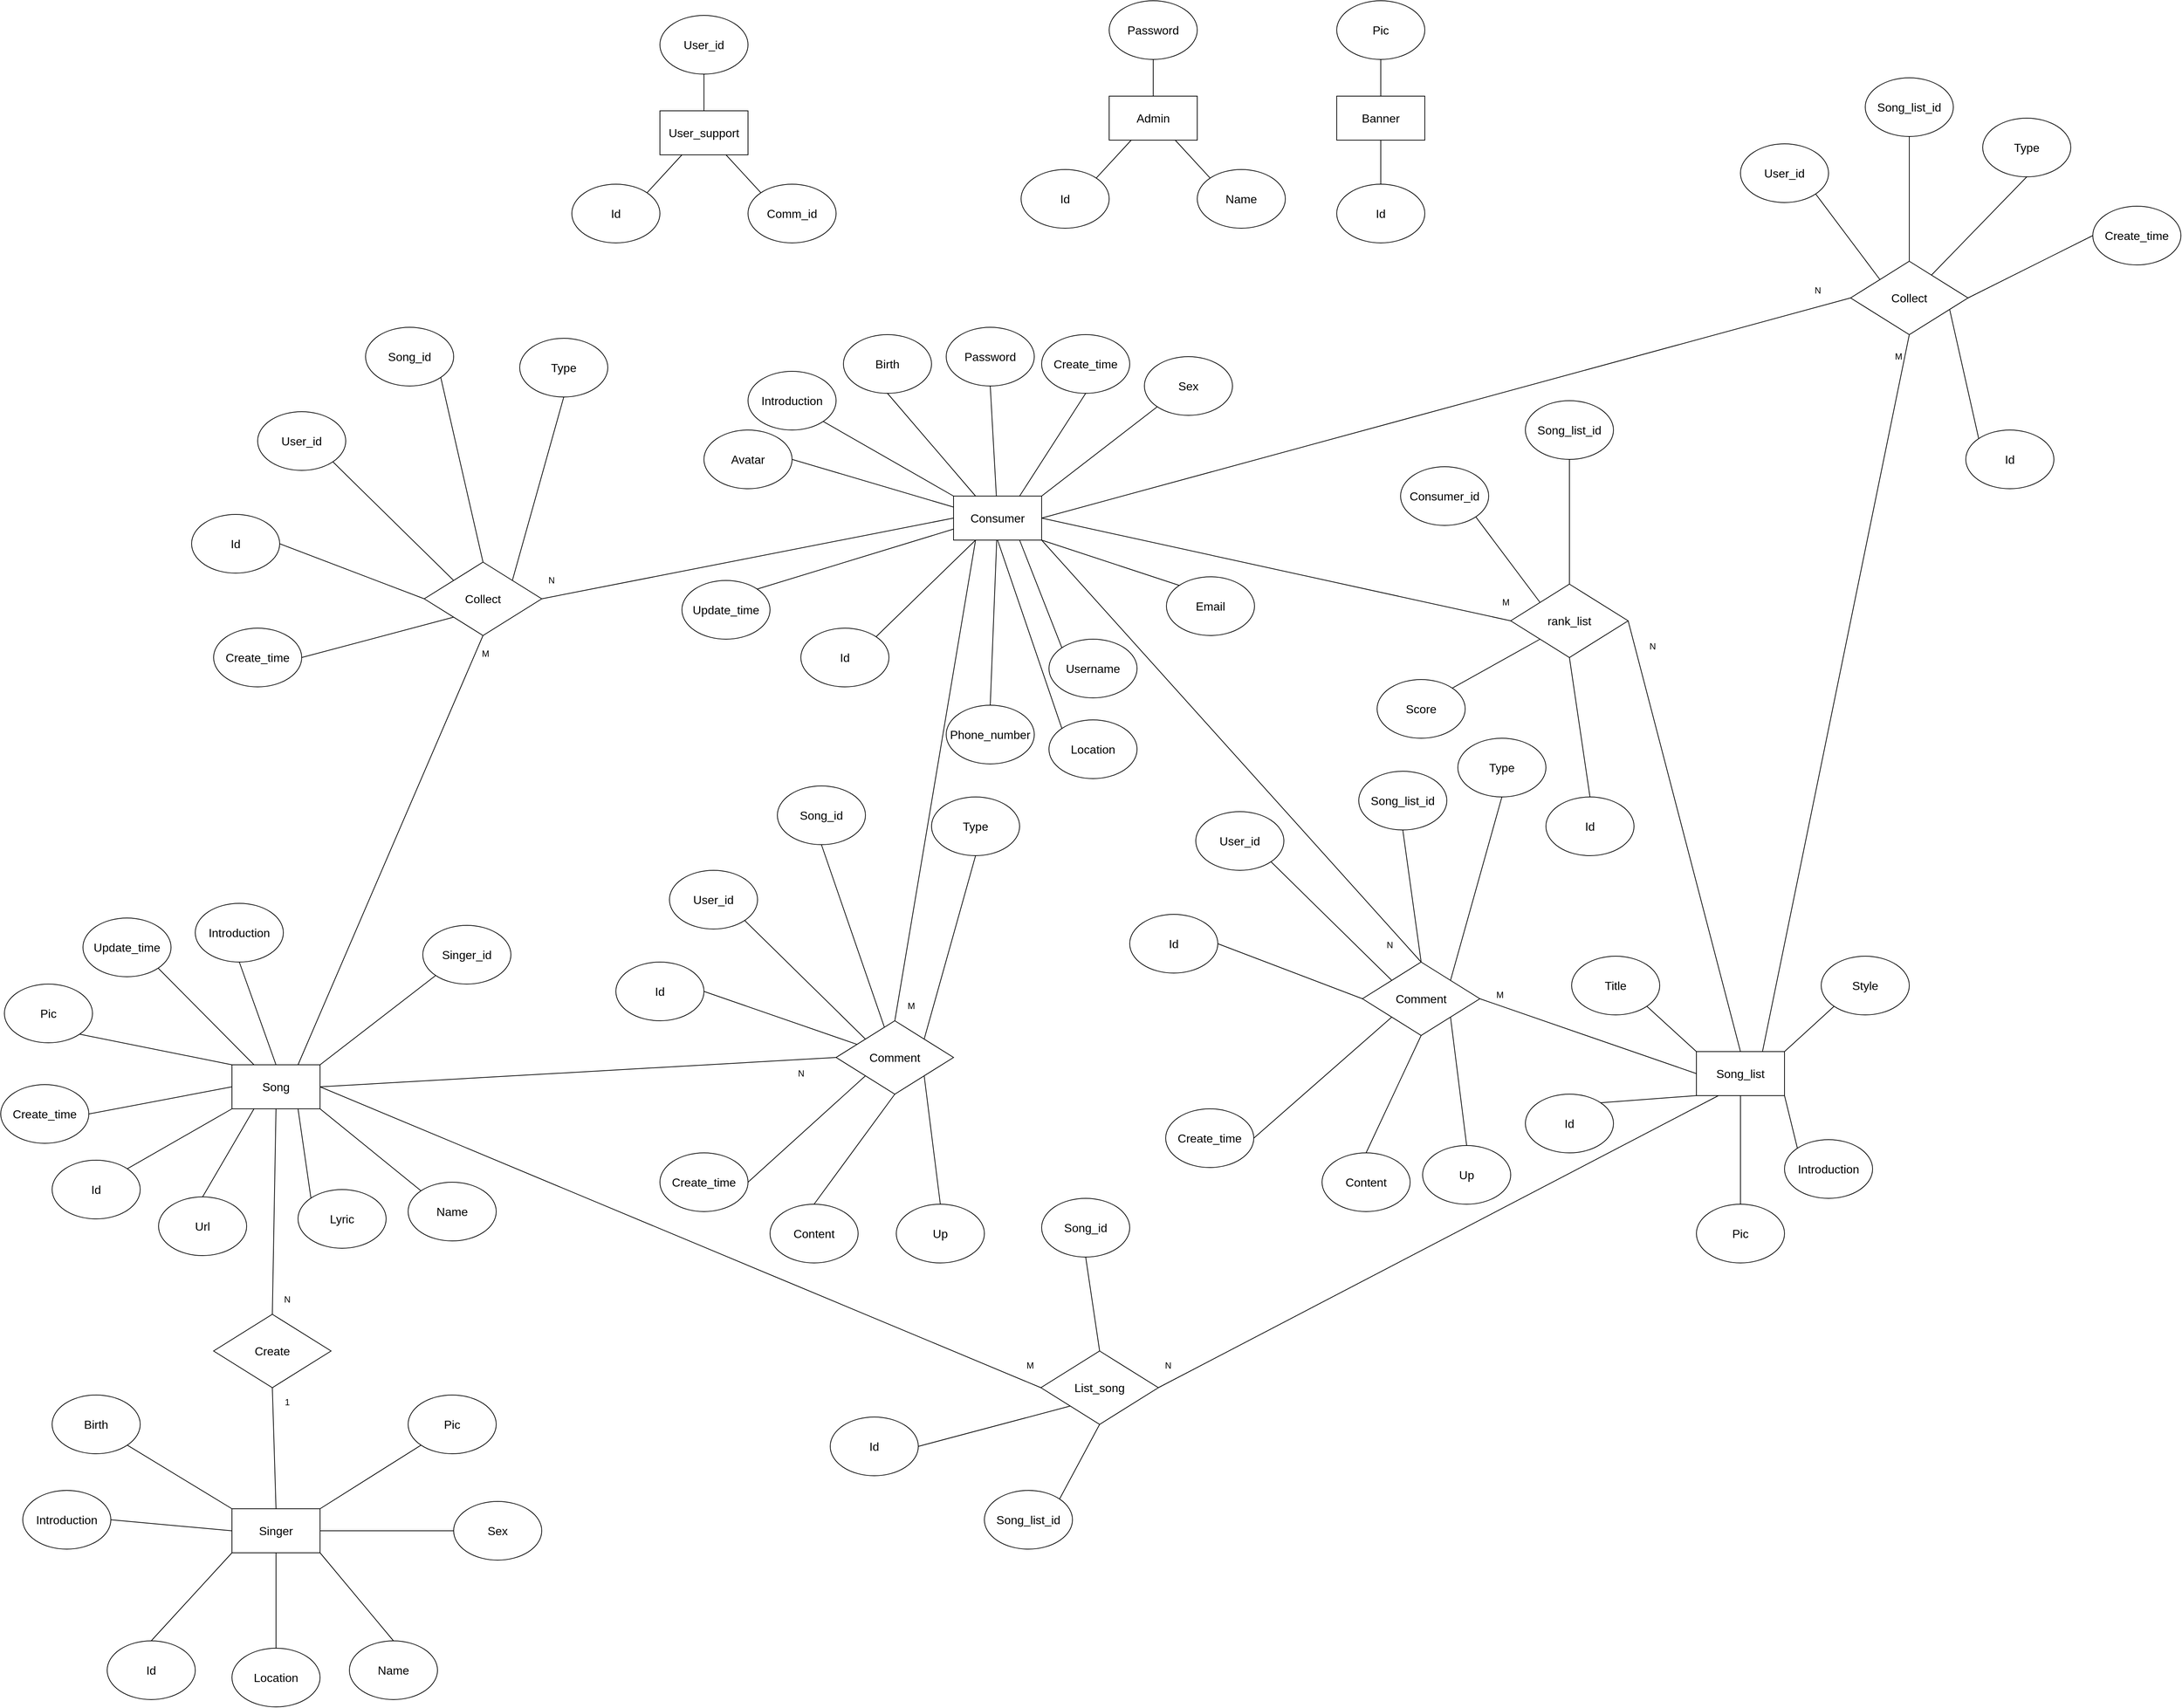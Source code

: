 <mxfile version="20.3.3" type="device"><diagram id="drDEslnpoQUIl-QK1Izc" name="第 1 页"><mxGraphModel dx="5207" dy="1985" grid="1" gridSize="10" guides="1" tooltips="1" connect="1" arrows="1" fold="1" page="1" pageScale="1" pageWidth="1654" pageHeight="2336" math="0" shadow="0"><root><mxCell id="0"/><mxCell id="1" parent="0"/><mxCell id="ctAhxFMVK5xCa03oS9Rk-1" value="Admin" style="rounded=0;whiteSpace=wrap;html=1;fontSize=16;" parent="1" vertex="1"><mxGeometry x="130" y="130" width="120" height="60" as="geometry"/></mxCell><mxCell id="ctAhxFMVK5xCa03oS9Rk-6" style="rounded=0;orthogonalLoop=1;jettySize=auto;html=1;exitX=1;exitY=0;exitDx=0;exitDy=0;entryX=0.25;entryY=1;entryDx=0;entryDy=0;fontSize=16;endArrow=none;endFill=0;" parent="1" source="ctAhxFMVK5xCa03oS9Rk-2" target="ctAhxFMVK5xCa03oS9Rk-1" edge="1"><mxGeometry relative="1" as="geometry"/></mxCell><mxCell id="ctAhxFMVK5xCa03oS9Rk-2" value="Id" style="ellipse;whiteSpace=wrap;html=1;fontSize=16;" parent="1" vertex="1"><mxGeometry x="10" y="230" width="120" height="80" as="geometry"/></mxCell><mxCell id="ctAhxFMVK5xCa03oS9Rk-7" style="rounded=0;orthogonalLoop=1;jettySize=auto;html=1;exitX=0;exitY=0;exitDx=0;exitDy=0;entryX=0.75;entryY=1;entryDx=0;entryDy=0;fontSize=16;endArrow=none;endFill=0;" parent="1" source="ctAhxFMVK5xCa03oS9Rk-3" target="ctAhxFMVK5xCa03oS9Rk-1" edge="1"><mxGeometry relative="1" as="geometry"/></mxCell><mxCell id="ctAhxFMVK5xCa03oS9Rk-3" value="Name" style="ellipse;whiteSpace=wrap;html=1;fontSize=16;" parent="1" vertex="1"><mxGeometry x="250" y="230" width="120" height="80" as="geometry"/></mxCell><mxCell id="ctAhxFMVK5xCa03oS9Rk-5" style="rounded=0;orthogonalLoop=1;jettySize=auto;html=1;exitX=0.5;exitY=1;exitDx=0;exitDy=0;fontSize=16;endArrow=none;endFill=0;" parent="1" source="ctAhxFMVK5xCa03oS9Rk-4" target="ctAhxFMVK5xCa03oS9Rk-1" edge="1"><mxGeometry relative="1" as="geometry"/></mxCell><mxCell id="ctAhxFMVK5xCa03oS9Rk-4" value="Password" style="ellipse;whiteSpace=wrap;html=1;fontSize=16;" parent="1" vertex="1"><mxGeometry x="130" width="120" height="80" as="geometry"/></mxCell><mxCell id="ctAhxFMVK5xCa03oS9Rk-8" value="Banner" style="rounded=0;whiteSpace=wrap;html=1;fontSize=16;" parent="1" vertex="1"><mxGeometry x="440" y="130" width="120" height="60" as="geometry"/></mxCell><mxCell id="ctAhxFMVK5xCa03oS9Rk-15" style="edgeStyle=none;shape=connector;rounded=0;orthogonalLoop=1;jettySize=auto;html=1;exitX=0.5;exitY=0;exitDx=0;exitDy=0;entryX=0.5;entryY=1;entryDx=0;entryDy=0;labelBackgroundColor=default;strokeColor=default;fontFamily=Helvetica;fontSize=16;fontColor=default;endArrow=none;endFill=0;" parent="1" source="ctAhxFMVK5xCa03oS9Rk-10" target="ctAhxFMVK5xCa03oS9Rk-8" edge="1"><mxGeometry relative="1" as="geometry"/></mxCell><mxCell id="ctAhxFMVK5xCa03oS9Rk-10" value="Id" style="ellipse;whiteSpace=wrap;html=1;fontSize=16;" parent="1" vertex="1"><mxGeometry x="440" y="250" width="120" height="80" as="geometry"/></mxCell><mxCell id="ctAhxFMVK5xCa03oS9Rk-13" style="rounded=0;orthogonalLoop=1;jettySize=auto;html=1;exitX=0.5;exitY=1;exitDx=0;exitDy=0;fontSize=16;endArrow=none;endFill=0;" parent="1" source="ctAhxFMVK5xCa03oS9Rk-14" target="ctAhxFMVK5xCa03oS9Rk-8" edge="1"><mxGeometry relative="1" as="geometry"/></mxCell><mxCell id="ctAhxFMVK5xCa03oS9Rk-14" value="Pic" style="ellipse;whiteSpace=wrap;html=1;fontSize=16;" parent="1" vertex="1"><mxGeometry x="440" width="120" height="80" as="geometry"/></mxCell><mxCell id="ctAhxFMVK5xCa03oS9Rk-198" style="edgeStyle=none;shape=connector;rounded=0;orthogonalLoop=1;jettySize=auto;html=1;exitX=0;exitY=0.5;exitDx=0;exitDy=0;entryX=1;entryY=0.5;entryDx=0;entryDy=0;labelBackgroundColor=default;strokeColor=default;fontFamily=Helvetica;fontSize=16;fontColor=default;endArrow=none;endFill=0;" parent="1" source="ctAhxFMVK5xCa03oS9Rk-17" target="ctAhxFMVK5xCa03oS9Rk-189" edge="1"><mxGeometry relative="1" as="geometry"/></mxCell><mxCell id="ctAhxFMVK5xCa03oS9Rk-219" style="edgeStyle=none;shape=connector;rounded=0;orthogonalLoop=1;jettySize=auto;html=1;exitX=1;exitY=0.5;exitDx=0;exitDy=0;entryX=0;entryY=0.5;entryDx=0;entryDy=0;labelBackgroundColor=default;strokeColor=default;fontFamily=Helvetica;fontSize=16;fontColor=default;endArrow=none;endFill=0;" parent="1" source="ctAhxFMVK5xCa03oS9Rk-17" target="ctAhxFMVK5xCa03oS9Rk-203" edge="1"><mxGeometry relative="1" as="geometry"/></mxCell><mxCell id="ctAhxFMVK5xCa03oS9Rk-255" style="edgeStyle=none;shape=connector;rounded=0;orthogonalLoop=1;jettySize=auto;html=1;exitX=1;exitY=1;exitDx=0;exitDy=0;entryX=0.5;entryY=0;entryDx=0;entryDy=0;labelBackgroundColor=default;strokeColor=default;fontFamily=Helvetica;fontSize=16;fontColor=default;endArrow=none;endFill=0;" parent="1" source="ctAhxFMVK5xCa03oS9Rk-17" target="ctAhxFMVK5xCa03oS9Rk-240" edge="1"><mxGeometry relative="1" as="geometry"/></mxCell><mxCell id="ctAhxFMVK5xCa03oS9Rk-291" style="edgeStyle=none;shape=connector;rounded=0;orthogonalLoop=1;jettySize=auto;html=1;exitX=1;exitY=0.5;exitDx=0;exitDy=0;entryX=0;entryY=0.5;entryDx=0;entryDy=0;labelBackgroundColor=default;strokeColor=default;fontFamily=Helvetica;fontSize=16;fontColor=default;endArrow=none;endFill=0;" parent="1" source="ctAhxFMVK5xCa03oS9Rk-17" target="ctAhxFMVK5xCa03oS9Rk-279" edge="1"><mxGeometry relative="1" as="geometry"/></mxCell><mxCell id="ctAhxFMVK5xCa03oS9Rk-17" value="Consumer" style="rounded=0;whiteSpace=wrap;html=1;fontSize=16;" parent="1" vertex="1"><mxGeometry x="-82" y="675" width="120" height="60" as="geometry"/></mxCell><mxCell id="ctAhxFMVK5xCa03oS9Rk-18" style="rounded=0;orthogonalLoop=1;jettySize=auto;html=1;exitX=1;exitY=0;exitDx=0;exitDy=0;entryX=0.25;entryY=1;entryDx=0;entryDy=0;fontSize=16;endArrow=none;endFill=0;" parent="1" source="ctAhxFMVK5xCa03oS9Rk-19" target="ctAhxFMVK5xCa03oS9Rk-17" edge="1"><mxGeometry relative="1" as="geometry"/></mxCell><mxCell id="ctAhxFMVK5xCa03oS9Rk-19" value="Id" style="ellipse;whiteSpace=wrap;html=1;fontSize=16;" parent="1" vertex="1"><mxGeometry x="-290" y="855" width="120" height="80" as="geometry"/></mxCell><mxCell id="ctAhxFMVK5xCa03oS9Rk-20" style="rounded=0;orthogonalLoop=1;jettySize=auto;html=1;exitX=0;exitY=0;exitDx=0;exitDy=0;entryX=0.75;entryY=1;entryDx=0;entryDy=0;fontSize=16;endArrow=none;endFill=0;" parent="1" source="ctAhxFMVK5xCa03oS9Rk-21" target="ctAhxFMVK5xCa03oS9Rk-17" edge="1"><mxGeometry relative="1" as="geometry"/></mxCell><mxCell id="ctAhxFMVK5xCa03oS9Rk-21" value="Username" style="ellipse;whiteSpace=wrap;html=1;fontSize=16;" parent="1" vertex="1"><mxGeometry x="48" y="870" width="120" height="80" as="geometry"/></mxCell><mxCell id="ctAhxFMVK5xCa03oS9Rk-22" style="rounded=0;orthogonalLoop=1;jettySize=auto;html=1;exitX=0.5;exitY=1;exitDx=0;exitDy=0;fontSize=16;endArrow=none;endFill=0;" parent="1" source="ctAhxFMVK5xCa03oS9Rk-23" target="ctAhxFMVK5xCa03oS9Rk-17" edge="1"><mxGeometry relative="1" as="geometry"/></mxCell><mxCell id="ctAhxFMVK5xCa03oS9Rk-23" value="Password" style="ellipse;whiteSpace=wrap;html=1;fontSize=16;" parent="1" vertex="1"><mxGeometry x="-92" y="445" width="120" height="80" as="geometry"/></mxCell><mxCell id="ctAhxFMVK5xCa03oS9Rk-41" style="edgeStyle=none;shape=connector;rounded=0;orthogonalLoop=1;jettySize=auto;html=1;exitX=0;exitY=1;exitDx=0;exitDy=0;entryX=1;entryY=0;entryDx=0;entryDy=0;labelBackgroundColor=default;strokeColor=default;fontFamily=Helvetica;fontSize=16;fontColor=default;endArrow=none;endFill=0;" parent="1" source="ctAhxFMVK5xCa03oS9Rk-24" target="ctAhxFMVK5xCa03oS9Rk-17" edge="1"><mxGeometry relative="1" as="geometry"/></mxCell><mxCell id="ctAhxFMVK5xCa03oS9Rk-24" value="Sex" style="ellipse;whiteSpace=wrap;html=1;fontSize=16;" parent="1" vertex="1"><mxGeometry x="178" y="485" width="120" height="80" as="geometry"/></mxCell><mxCell id="ctAhxFMVK5xCa03oS9Rk-36" style="edgeStyle=none;shape=connector;rounded=0;orthogonalLoop=1;jettySize=auto;html=1;exitX=0;exitY=0;exitDx=0;exitDy=0;entryX=1;entryY=1;entryDx=0;entryDy=0;labelBackgroundColor=default;strokeColor=default;fontFamily=Helvetica;fontSize=16;fontColor=default;endArrow=none;endFill=0;" parent="1" source="ctAhxFMVK5xCa03oS9Rk-25" target="ctAhxFMVK5xCa03oS9Rk-17" edge="1"><mxGeometry relative="1" as="geometry"/></mxCell><mxCell id="ctAhxFMVK5xCa03oS9Rk-25" value="Email" style="ellipse;whiteSpace=wrap;html=1;fontSize=16;" parent="1" vertex="1"><mxGeometry x="208" y="785" width="120" height="80" as="geometry"/></mxCell><mxCell id="ctAhxFMVK5xCa03oS9Rk-39" style="edgeStyle=none;shape=connector;rounded=0;orthogonalLoop=1;jettySize=auto;html=1;exitX=0.5;exitY=1;exitDx=0;exitDy=0;entryX=0.25;entryY=0;entryDx=0;entryDy=0;labelBackgroundColor=default;strokeColor=default;fontFamily=Helvetica;fontSize=16;fontColor=default;endArrow=none;endFill=0;" parent="1" source="ctAhxFMVK5xCa03oS9Rk-26" target="ctAhxFMVK5xCa03oS9Rk-17" edge="1"><mxGeometry relative="1" as="geometry"/></mxCell><mxCell id="ctAhxFMVK5xCa03oS9Rk-26" value="Birth" style="ellipse;whiteSpace=wrap;html=1;fontSize=16;" parent="1" vertex="1"><mxGeometry x="-232" y="455" width="120" height="80" as="geometry"/></mxCell><mxCell id="ctAhxFMVK5xCa03oS9Rk-35" style="edgeStyle=none;shape=connector;rounded=0;orthogonalLoop=1;jettySize=auto;html=1;exitX=0.5;exitY=0;exitDx=0;exitDy=0;labelBackgroundColor=default;strokeColor=default;fontFamily=Helvetica;fontSize=16;fontColor=default;endArrow=none;endFill=0;" parent="1" source="ctAhxFMVK5xCa03oS9Rk-27" target="ctAhxFMVK5xCa03oS9Rk-17" edge="1"><mxGeometry relative="1" as="geometry"/></mxCell><mxCell id="ctAhxFMVK5xCa03oS9Rk-27" value="Phone_number" style="ellipse;whiteSpace=wrap;html=1;fontSize=16;" parent="1" vertex="1"><mxGeometry x="-92" y="960" width="120" height="80" as="geometry"/></mxCell><mxCell id="ctAhxFMVK5xCa03oS9Rk-37" style="edgeStyle=none;shape=connector;rounded=0;orthogonalLoop=1;jettySize=auto;html=1;exitX=1;exitY=0.5;exitDx=0;exitDy=0;entryX=0;entryY=0.25;entryDx=0;entryDy=0;labelBackgroundColor=default;strokeColor=default;fontFamily=Helvetica;fontSize=16;fontColor=default;endArrow=none;endFill=0;" parent="1" source="ctAhxFMVK5xCa03oS9Rk-29" target="ctAhxFMVK5xCa03oS9Rk-17" edge="1"><mxGeometry relative="1" as="geometry"/></mxCell><mxCell id="ctAhxFMVK5xCa03oS9Rk-29" value="Avatar" style="ellipse;whiteSpace=wrap;html=1;fontSize=16;" parent="1" vertex="1"><mxGeometry x="-422" y="585" width="120" height="80" as="geometry"/></mxCell><mxCell id="ctAhxFMVK5xCa03oS9Rk-40" style="edgeStyle=none;shape=connector;rounded=0;orthogonalLoop=1;jettySize=auto;html=1;exitX=0.5;exitY=1;exitDx=0;exitDy=0;entryX=0.75;entryY=0;entryDx=0;entryDy=0;labelBackgroundColor=default;strokeColor=default;fontFamily=Helvetica;fontSize=16;fontColor=default;endArrow=none;endFill=0;" parent="1" source="ctAhxFMVK5xCa03oS9Rk-30" target="ctAhxFMVK5xCa03oS9Rk-17" edge="1"><mxGeometry relative="1" as="geometry"/></mxCell><mxCell id="ctAhxFMVK5xCa03oS9Rk-30" value="Create_time" style="ellipse;whiteSpace=wrap;html=1;fontSize=16;" parent="1" vertex="1"><mxGeometry x="38" y="455" width="120" height="80" as="geometry"/></mxCell><mxCell id="ctAhxFMVK5xCa03oS9Rk-42" style="edgeStyle=none;shape=connector;rounded=0;orthogonalLoop=1;jettySize=auto;html=1;exitX=1;exitY=0;exitDx=0;exitDy=0;entryX=0;entryY=0.75;entryDx=0;entryDy=0;labelBackgroundColor=default;strokeColor=default;fontFamily=Helvetica;fontSize=16;fontColor=default;endArrow=none;endFill=0;" parent="1" source="ctAhxFMVK5xCa03oS9Rk-31" target="ctAhxFMVK5xCa03oS9Rk-17" edge="1"><mxGeometry relative="1" as="geometry"/></mxCell><mxCell id="ctAhxFMVK5xCa03oS9Rk-31" value="Update_time" style="ellipse;whiteSpace=wrap;html=1;fontSize=16;" parent="1" vertex="1"><mxGeometry x="-452" y="790" width="120" height="80" as="geometry"/></mxCell><mxCell id="ctAhxFMVK5xCa03oS9Rk-44" style="edgeStyle=none;shape=connector;rounded=0;orthogonalLoop=1;jettySize=auto;html=1;exitX=0;exitY=0;exitDx=0;exitDy=0;entryX=0.5;entryY=1;entryDx=0;entryDy=0;labelBackgroundColor=default;strokeColor=default;fontFamily=Helvetica;fontSize=16;fontColor=default;endArrow=none;endFill=0;" parent="1" source="ctAhxFMVK5xCa03oS9Rk-32" target="ctAhxFMVK5xCa03oS9Rk-17" edge="1"><mxGeometry relative="1" as="geometry"/></mxCell><mxCell id="ctAhxFMVK5xCa03oS9Rk-32" value="Location" style="ellipse;whiteSpace=wrap;html=1;fontSize=16;" parent="1" vertex="1"><mxGeometry x="48" y="980" width="120" height="80" as="geometry"/></mxCell><mxCell id="ctAhxFMVK5xCa03oS9Rk-38" style="edgeStyle=none;shape=connector;rounded=0;orthogonalLoop=1;jettySize=auto;html=1;exitX=1;exitY=1;exitDx=0;exitDy=0;labelBackgroundColor=default;strokeColor=default;fontFamily=Helvetica;fontSize=16;fontColor=default;endArrow=none;endFill=0;" parent="1" source="ctAhxFMVK5xCa03oS9Rk-33" edge="1"><mxGeometry relative="1" as="geometry"><mxPoint x="-82" y="675" as="targetPoint"/></mxGeometry></mxCell><mxCell id="ctAhxFMVK5xCa03oS9Rk-33" value="Introduction" style="ellipse;whiteSpace=wrap;html=1;fontSize=16;" parent="1" vertex="1"><mxGeometry x="-362" y="505" width="120" height="80" as="geometry"/></mxCell><mxCell id="ctAhxFMVK5xCa03oS9Rk-53" value="Singer" style="rounded=0;whiteSpace=wrap;html=1;fontSize=16;" parent="1" vertex="1"><mxGeometry x="-1065" y="2055" width="120" height="60" as="geometry"/></mxCell><mxCell id="ctAhxFMVK5xCa03oS9Rk-78" style="edgeStyle=none;shape=connector;rounded=0;orthogonalLoop=1;jettySize=auto;html=1;exitX=0.5;exitY=0;exitDx=0;exitDy=0;entryX=0;entryY=1;entryDx=0;entryDy=0;labelBackgroundColor=default;strokeColor=default;fontFamily=Helvetica;fontSize=16;fontColor=default;endArrow=none;endFill=0;" parent="1" source="ctAhxFMVK5xCa03oS9Rk-55" target="ctAhxFMVK5xCa03oS9Rk-53" edge="1"><mxGeometry relative="1" as="geometry"/></mxCell><mxCell id="ctAhxFMVK5xCa03oS9Rk-55" value="Id" style="ellipse;whiteSpace=wrap;html=1;fontSize=16;" parent="1" vertex="1"><mxGeometry x="-1235" y="2235" width="120" height="80" as="geometry"/></mxCell><mxCell id="ctAhxFMVK5xCa03oS9Rk-80" style="edgeStyle=none;shape=connector;rounded=0;orthogonalLoop=1;jettySize=auto;html=1;exitX=0.5;exitY=0;exitDx=0;exitDy=0;entryX=1;entryY=1;entryDx=0;entryDy=0;labelBackgroundColor=default;strokeColor=default;fontFamily=Helvetica;fontSize=16;fontColor=default;endArrow=none;endFill=0;" parent="1" source="ctAhxFMVK5xCa03oS9Rk-57" target="ctAhxFMVK5xCa03oS9Rk-53" edge="1"><mxGeometry relative="1" as="geometry"/></mxCell><mxCell id="ctAhxFMVK5xCa03oS9Rk-57" value="Name" style="ellipse;whiteSpace=wrap;html=1;fontSize=16;" parent="1" vertex="1"><mxGeometry x="-905" y="2235" width="120" height="80" as="geometry"/></mxCell><mxCell id="ctAhxFMVK5xCa03oS9Rk-294" style="edgeStyle=none;shape=connector;rounded=0;orthogonalLoop=1;jettySize=auto;html=1;exitX=0;exitY=0.5;exitDx=0;exitDy=0;entryX=1;entryY=0.5;entryDx=0;entryDy=0;labelBackgroundColor=default;strokeColor=default;fontFamily=Helvetica;fontSize=16;fontColor=default;endArrow=none;endFill=0;" parent="1" source="ctAhxFMVK5xCa03oS9Rk-61" target="ctAhxFMVK5xCa03oS9Rk-53" edge="1"><mxGeometry relative="1" as="geometry"/></mxCell><mxCell id="ctAhxFMVK5xCa03oS9Rk-61" value="Sex" style="ellipse;whiteSpace=wrap;html=1;fontSize=16;" parent="1" vertex="1"><mxGeometry x="-763" y="2045" width="120" height="80" as="geometry"/></mxCell><mxCell id="ctAhxFMVK5xCa03oS9Rk-296" style="edgeStyle=none;shape=connector;rounded=0;orthogonalLoop=1;jettySize=auto;html=1;exitX=1;exitY=1;exitDx=0;exitDy=0;entryX=0;entryY=0;entryDx=0;entryDy=0;labelBackgroundColor=default;strokeColor=default;fontFamily=Helvetica;fontSize=16;fontColor=default;endArrow=none;endFill=0;" parent="1" source="ctAhxFMVK5xCa03oS9Rk-65" target="ctAhxFMVK5xCa03oS9Rk-53" edge="1"><mxGeometry relative="1" as="geometry"/></mxCell><mxCell id="ctAhxFMVK5xCa03oS9Rk-65" value="Birth" style="ellipse;whiteSpace=wrap;html=1;fontSize=16;" parent="1" vertex="1"><mxGeometry x="-1310" y="1900" width="120" height="80" as="geometry"/></mxCell><mxCell id="ctAhxFMVK5xCa03oS9Rk-297" style="edgeStyle=none;shape=connector;rounded=0;orthogonalLoop=1;jettySize=auto;html=1;exitX=0;exitY=1;exitDx=0;exitDy=0;entryX=1;entryY=0;entryDx=0;entryDy=0;labelBackgroundColor=default;strokeColor=default;fontFamily=Helvetica;fontSize=16;fontColor=default;endArrow=none;endFill=0;" parent="1" source="ctAhxFMVK5xCa03oS9Rk-69" target="ctAhxFMVK5xCa03oS9Rk-53" edge="1"><mxGeometry relative="1" as="geometry"/></mxCell><mxCell id="ctAhxFMVK5xCa03oS9Rk-69" value="Pic" style="ellipse;whiteSpace=wrap;html=1;fontSize=16;" parent="1" vertex="1"><mxGeometry x="-825" y="1900" width="120" height="80" as="geometry"/></mxCell><mxCell id="ctAhxFMVK5xCa03oS9Rk-79" style="edgeStyle=none;shape=connector;rounded=0;orthogonalLoop=1;jettySize=auto;html=1;exitX=0.5;exitY=0;exitDx=0;exitDy=0;entryX=0.5;entryY=1;entryDx=0;entryDy=0;labelBackgroundColor=default;strokeColor=default;fontFamily=Helvetica;fontSize=16;fontColor=default;endArrow=none;endFill=0;" parent="1" source="ctAhxFMVK5xCa03oS9Rk-75" target="ctAhxFMVK5xCa03oS9Rk-53" edge="1"><mxGeometry relative="1" as="geometry"/></mxCell><mxCell id="ctAhxFMVK5xCa03oS9Rk-75" value="Location" style="ellipse;whiteSpace=wrap;html=1;fontSize=16;" parent="1" vertex="1"><mxGeometry x="-1065" y="2245" width="120" height="80" as="geometry"/></mxCell><mxCell id="ctAhxFMVK5xCa03oS9Rk-295" style="edgeStyle=none;shape=connector;rounded=0;orthogonalLoop=1;jettySize=auto;html=1;exitX=1;exitY=0.5;exitDx=0;exitDy=0;entryX=0;entryY=0.5;entryDx=0;entryDy=0;labelBackgroundColor=default;strokeColor=default;fontFamily=Helvetica;fontSize=16;fontColor=default;endArrow=none;endFill=0;" parent="1" source="ctAhxFMVK5xCa03oS9Rk-77" target="ctAhxFMVK5xCa03oS9Rk-53" edge="1"><mxGeometry relative="1" as="geometry"/></mxCell><mxCell id="ctAhxFMVK5xCa03oS9Rk-77" value="Introduction" style="ellipse;whiteSpace=wrap;html=1;fontSize=16;" parent="1" vertex="1"><mxGeometry x="-1350" y="2030" width="120" height="80" as="geometry"/></mxCell><mxCell id="ctAhxFMVK5xCa03oS9Rk-238" style="edgeStyle=none;shape=connector;rounded=0;orthogonalLoop=1;jettySize=auto;html=1;exitX=1;exitY=0.5;exitDx=0;exitDy=0;entryX=0;entryY=0.5;entryDx=0;entryDy=0;labelBackgroundColor=default;strokeColor=default;fontFamily=Helvetica;fontSize=16;fontColor=default;endArrow=none;endFill=0;" parent="1" source="ctAhxFMVK5xCa03oS9Rk-135" target="ctAhxFMVK5xCa03oS9Rk-223" edge="1"><mxGeometry relative="1" as="geometry"/></mxCell><mxCell id="ctAhxFMVK5xCa03oS9Rk-276" style="edgeStyle=none;shape=connector;rounded=0;orthogonalLoop=1;jettySize=auto;html=1;exitX=1;exitY=0.5;exitDx=0;exitDy=0;entryX=0;entryY=0.5;entryDx=0;entryDy=0;labelBackgroundColor=default;strokeColor=default;fontFamily=Helvetica;fontSize=16;fontColor=default;endArrow=none;endFill=0;" parent="1" source="ctAhxFMVK5xCa03oS9Rk-135" target="ctAhxFMVK5xCa03oS9Rk-257" edge="1"><mxGeometry relative="1" as="geometry"/></mxCell><mxCell id="ctAhxFMVK5xCa03oS9Rk-300" style="edgeStyle=none;shape=connector;rounded=0;orthogonalLoop=1;jettySize=auto;html=1;exitX=0.5;exitY=1;exitDx=0;exitDy=0;entryX=0.5;entryY=0;entryDx=0;entryDy=0;labelBackgroundColor=default;strokeColor=default;fontFamily=Helvetica;fontSize=16;fontColor=default;endArrow=none;endFill=0;" parent="1" source="ctAhxFMVK5xCa03oS9Rk-135" target="ctAhxFMVK5xCa03oS9Rk-299" edge="1"><mxGeometry relative="1" as="geometry"/></mxCell><mxCell id="ctAhxFMVK5xCa03oS9Rk-135" value="Song" style="rounded=0;whiteSpace=wrap;html=1;fontSize=16;" parent="1" vertex="1"><mxGeometry x="-1065" y="1450" width="120" height="60" as="geometry"/></mxCell><mxCell id="ctAhxFMVK5xCa03oS9Rk-165" style="edgeStyle=none;shape=connector;rounded=0;orthogonalLoop=1;jettySize=auto;html=1;exitX=1;exitY=0;exitDx=0;exitDy=0;entryX=0;entryY=1;entryDx=0;entryDy=0;labelBackgroundColor=default;strokeColor=default;fontFamily=Helvetica;fontSize=16;fontColor=default;endArrow=none;endFill=0;" parent="1" source="ctAhxFMVK5xCa03oS9Rk-137" target="ctAhxFMVK5xCa03oS9Rk-135" edge="1"><mxGeometry relative="1" as="geometry"/></mxCell><mxCell id="ctAhxFMVK5xCa03oS9Rk-137" value="Id" style="ellipse;whiteSpace=wrap;html=1;fontSize=16;" parent="1" vertex="1"><mxGeometry x="-1310" y="1580" width="120" height="80" as="geometry"/></mxCell><mxCell id="ctAhxFMVK5xCa03oS9Rk-168" style="edgeStyle=none;shape=connector;rounded=0;orthogonalLoop=1;jettySize=auto;html=1;exitX=0;exitY=0;exitDx=0;exitDy=0;entryX=1;entryY=1;entryDx=0;entryDy=0;labelBackgroundColor=default;strokeColor=default;fontFamily=Helvetica;fontSize=16;fontColor=default;endArrow=none;endFill=0;" parent="1" source="ctAhxFMVK5xCa03oS9Rk-139" target="ctAhxFMVK5xCa03oS9Rk-135" edge="1"><mxGeometry relative="1" as="geometry"/></mxCell><mxCell id="ctAhxFMVK5xCa03oS9Rk-139" value="Name" style="ellipse;whiteSpace=wrap;html=1;fontSize=16;" parent="1" vertex="1"><mxGeometry x="-825" y="1610" width="120" height="80" as="geometry"/></mxCell><mxCell id="ctAhxFMVK5xCa03oS9Rk-164" style="edgeStyle=none;shape=connector;rounded=0;orthogonalLoop=1;jettySize=auto;html=1;exitX=0;exitY=1;exitDx=0;exitDy=0;entryX=1;entryY=0;entryDx=0;entryDy=0;labelBackgroundColor=default;strokeColor=default;fontFamily=Helvetica;fontSize=16;fontColor=default;endArrow=none;endFill=0;" parent="1" source="ctAhxFMVK5xCa03oS9Rk-143" target="ctAhxFMVK5xCa03oS9Rk-135" edge="1"><mxGeometry relative="1" as="geometry"/></mxCell><mxCell id="ctAhxFMVK5xCa03oS9Rk-143" value="Singer_id" style="ellipse;whiteSpace=wrap;html=1;fontSize=16;" parent="1" vertex="1"><mxGeometry x="-805" y="1260" width="120" height="80" as="geometry"/></mxCell><mxCell id="ctAhxFMVK5xCa03oS9Rk-166" style="edgeStyle=none;shape=connector;rounded=0;orthogonalLoop=1;jettySize=auto;html=1;exitX=0.5;exitY=0;exitDx=0;exitDy=0;entryX=0.25;entryY=1;entryDx=0;entryDy=0;labelBackgroundColor=default;strokeColor=default;fontFamily=Helvetica;fontSize=16;fontColor=default;endArrow=none;endFill=0;" parent="1" source="ctAhxFMVK5xCa03oS9Rk-149" target="ctAhxFMVK5xCa03oS9Rk-135" edge="1"><mxGeometry relative="1" as="geometry"/></mxCell><mxCell id="ctAhxFMVK5xCa03oS9Rk-149" value="Url" style="ellipse;whiteSpace=wrap;html=1;fontSize=16;" parent="1" vertex="1"><mxGeometry x="-1165" y="1630" width="120" height="80" as="geometry"/></mxCell><mxCell id="ctAhxFMVK5xCa03oS9Rk-160" style="edgeStyle=none;shape=connector;rounded=0;orthogonalLoop=1;jettySize=auto;html=1;exitX=1;exitY=1;exitDx=0;exitDy=0;entryX=0;entryY=0;entryDx=0;entryDy=0;labelBackgroundColor=default;strokeColor=default;fontFamily=Helvetica;fontSize=16;fontColor=default;endArrow=none;endFill=0;" parent="1" source="ctAhxFMVK5xCa03oS9Rk-151" target="ctAhxFMVK5xCa03oS9Rk-135" edge="1"><mxGeometry relative="1" as="geometry"/></mxCell><mxCell id="ctAhxFMVK5xCa03oS9Rk-151" value="Pic" style="ellipse;whiteSpace=wrap;html=1;fontSize=16;" parent="1" vertex="1"><mxGeometry x="-1375" y="1340" width="120" height="80" as="geometry"/></mxCell><mxCell id="glJbVPCEfy5f578Npy7e-17" style="edgeStyle=none;rounded=0;orthogonalLoop=1;jettySize=auto;html=1;exitX=1;exitY=0.5;exitDx=0;exitDy=0;entryX=0;entryY=0.5;entryDx=0;entryDy=0;endArrow=none;endFill=0;" edge="1" parent="1" source="ctAhxFMVK5xCa03oS9Rk-153" target="ctAhxFMVK5xCa03oS9Rk-135"><mxGeometry relative="1" as="geometry"/></mxCell><mxCell id="ctAhxFMVK5xCa03oS9Rk-153" value="Create_time" style="ellipse;whiteSpace=wrap;html=1;fontSize=16;" parent="1" vertex="1"><mxGeometry x="-1380" y="1477" width="120" height="80" as="geometry"/></mxCell><mxCell id="ctAhxFMVK5xCa03oS9Rk-161" style="edgeStyle=none;shape=connector;rounded=0;orthogonalLoop=1;jettySize=auto;html=1;exitX=1;exitY=1;exitDx=0;exitDy=0;entryX=0.25;entryY=0;entryDx=0;entryDy=0;labelBackgroundColor=default;strokeColor=default;fontFamily=Helvetica;fontSize=16;fontColor=default;endArrow=none;endFill=0;" parent="1" source="ctAhxFMVK5xCa03oS9Rk-155" target="ctAhxFMVK5xCa03oS9Rk-135" edge="1"><mxGeometry relative="1" as="geometry"/></mxCell><mxCell id="ctAhxFMVK5xCa03oS9Rk-155" value="Update_time" style="ellipse;whiteSpace=wrap;html=1;fontSize=16;" parent="1" vertex="1"><mxGeometry x="-1268" y="1250" width="120" height="80" as="geometry"/></mxCell><mxCell id="ctAhxFMVK5xCa03oS9Rk-167" style="edgeStyle=none;shape=connector;rounded=0;orthogonalLoop=1;jettySize=auto;html=1;exitX=0;exitY=0;exitDx=0;exitDy=0;entryX=0.75;entryY=1;entryDx=0;entryDy=0;labelBackgroundColor=default;strokeColor=default;fontFamily=Helvetica;fontSize=16;fontColor=default;endArrow=none;endFill=0;" parent="1" source="ctAhxFMVK5xCa03oS9Rk-157" target="ctAhxFMVK5xCa03oS9Rk-135" edge="1"><mxGeometry relative="1" as="geometry"/></mxCell><mxCell id="ctAhxFMVK5xCa03oS9Rk-157" value="Lyric" style="ellipse;whiteSpace=wrap;html=1;fontSize=16;" parent="1" vertex="1"><mxGeometry x="-975" y="1620" width="120" height="80" as="geometry"/></mxCell><mxCell id="ctAhxFMVK5xCa03oS9Rk-162" style="edgeStyle=none;shape=connector;rounded=0;orthogonalLoop=1;jettySize=auto;html=1;exitX=0.5;exitY=1;exitDx=0;exitDy=0;entryX=0.5;entryY=0;entryDx=0;entryDy=0;labelBackgroundColor=default;strokeColor=default;fontFamily=Helvetica;fontSize=16;fontColor=default;endArrow=none;endFill=0;" parent="1" source="ctAhxFMVK5xCa03oS9Rk-159" target="ctAhxFMVK5xCa03oS9Rk-135" edge="1"><mxGeometry relative="1" as="geometry"/></mxCell><mxCell id="ctAhxFMVK5xCa03oS9Rk-159" value="Introduction" style="ellipse;whiteSpace=wrap;html=1;fontSize=16;" parent="1" vertex="1"><mxGeometry x="-1115" y="1230" width="120" height="80" as="geometry"/></mxCell><mxCell id="ctAhxFMVK5xCa03oS9Rk-169" value="Song_list" style="rounded=0;whiteSpace=wrap;html=1;fontSize=16;" parent="1" vertex="1"><mxGeometry x="930" y="1432" width="120" height="60" as="geometry"/></mxCell><mxCell id="ctAhxFMVK5xCa03oS9Rk-187" style="edgeStyle=none;shape=connector;rounded=0;orthogonalLoop=1;jettySize=auto;html=1;exitX=1;exitY=0;exitDx=0;exitDy=0;entryX=0;entryY=1;entryDx=0;entryDy=0;labelBackgroundColor=default;strokeColor=default;fontFamily=Helvetica;fontSize=16;fontColor=default;endArrow=none;endFill=0;" parent="1" source="ctAhxFMVK5xCa03oS9Rk-171" target="ctAhxFMVK5xCa03oS9Rk-169" edge="1"><mxGeometry relative="1" as="geometry"/></mxCell><mxCell id="ctAhxFMVK5xCa03oS9Rk-171" value="Id" style="ellipse;whiteSpace=wrap;html=1;fontSize=16;" parent="1" vertex="1"><mxGeometry x="697" y="1490" width="120" height="80" as="geometry"/></mxCell><mxCell id="ctAhxFMVK5xCa03oS9Rk-186" style="edgeStyle=none;shape=connector;rounded=0;orthogonalLoop=1;jettySize=auto;html=1;exitX=0;exitY=1;exitDx=0;exitDy=0;entryX=1;entryY=0;entryDx=0;entryDy=0;labelBackgroundColor=default;strokeColor=default;fontFamily=Helvetica;fontSize=16;fontColor=default;endArrow=none;endFill=0;" parent="1" source="ctAhxFMVK5xCa03oS9Rk-175" target="ctAhxFMVK5xCa03oS9Rk-169" edge="1"><mxGeometry relative="1" as="geometry"/></mxCell><mxCell id="ctAhxFMVK5xCa03oS9Rk-175" value="Style" style="ellipse;whiteSpace=wrap;html=1;fontSize=16;" parent="1" vertex="1"><mxGeometry x="1100" y="1302" width="120" height="80" as="geometry"/></mxCell><mxCell id="ctAhxFMVK5xCa03oS9Rk-184" style="edgeStyle=none;shape=connector;rounded=0;orthogonalLoop=1;jettySize=auto;html=1;exitX=1;exitY=1;exitDx=0;exitDy=0;entryX=0;entryY=0;entryDx=0;entryDy=0;labelBackgroundColor=default;strokeColor=default;fontFamily=Helvetica;fontSize=16;fontColor=default;endArrow=none;endFill=0;" parent="1" source="ctAhxFMVK5xCa03oS9Rk-177" target="ctAhxFMVK5xCa03oS9Rk-169" edge="1"><mxGeometry relative="1" as="geometry"/></mxCell><mxCell id="ctAhxFMVK5xCa03oS9Rk-177" value="Title" style="ellipse;whiteSpace=wrap;html=1;fontSize=16;" parent="1" vertex="1"><mxGeometry x="760" y="1302" width="120" height="80" as="geometry"/></mxCell><mxCell id="ctAhxFMVK5xCa03oS9Rk-221" style="edgeStyle=none;shape=connector;rounded=0;orthogonalLoop=1;jettySize=auto;html=1;exitX=0.5;exitY=0;exitDx=0;exitDy=0;entryX=0.5;entryY=1;entryDx=0;entryDy=0;labelBackgroundColor=default;strokeColor=default;fontFamily=Helvetica;fontSize=16;fontColor=default;endArrow=none;endFill=0;" parent="1" source="ctAhxFMVK5xCa03oS9Rk-179" target="ctAhxFMVK5xCa03oS9Rk-169" edge="1"><mxGeometry relative="1" as="geometry"/></mxCell><mxCell id="ctAhxFMVK5xCa03oS9Rk-179" value="Pic" style="ellipse;whiteSpace=wrap;html=1;fontSize=16;" parent="1" vertex="1"><mxGeometry x="930" y="1640" width="120" height="80" as="geometry"/></mxCell><mxCell id="ctAhxFMVK5xCa03oS9Rk-188" style="edgeStyle=none;shape=connector;rounded=0;orthogonalLoop=1;jettySize=auto;html=1;exitX=0;exitY=0;exitDx=0;exitDy=0;entryX=1;entryY=1;entryDx=0;entryDy=0;labelBackgroundColor=default;strokeColor=default;fontFamily=Helvetica;fontSize=16;fontColor=default;endArrow=none;endFill=0;" parent="1" source="ctAhxFMVK5xCa03oS9Rk-183" target="ctAhxFMVK5xCa03oS9Rk-169" edge="1"><mxGeometry relative="1" as="geometry"/></mxCell><mxCell id="ctAhxFMVK5xCa03oS9Rk-183" value="Introduction" style="ellipse;whiteSpace=wrap;html=1;fontSize=16;" parent="1" vertex="1"><mxGeometry x="1050" y="1552" width="120" height="80" as="geometry"/></mxCell><mxCell id="ctAhxFMVK5xCa03oS9Rk-199" style="edgeStyle=none;shape=connector;rounded=0;orthogonalLoop=1;jettySize=auto;html=1;exitX=0.5;exitY=1;exitDx=0;exitDy=0;entryX=0.75;entryY=0;entryDx=0;entryDy=0;labelBackgroundColor=default;strokeColor=default;fontFamily=Helvetica;fontSize=16;fontColor=default;endArrow=none;endFill=0;" parent="1" source="ctAhxFMVK5xCa03oS9Rk-189" target="ctAhxFMVK5xCa03oS9Rk-135" edge="1"><mxGeometry relative="1" as="geometry"/></mxCell><mxCell id="ctAhxFMVK5xCa03oS9Rk-189" value="Collect" style="rhombus;whiteSpace=wrap;html=1;fontFamily=Helvetica;fontSize=16;fontColor=default;" parent="1" vertex="1"><mxGeometry x="-803" y="765" width="160" height="100" as="geometry"/></mxCell><mxCell id="ctAhxFMVK5xCa03oS9Rk-200" style="edgeStyle=none;shape=connector;rounded=0;orthogonalLoop=1;jettySize=auto;html=1;exitX=1;exitY=1;exitDx=0;exitDy=0;entryX=0;entryY=0;entryDx=0;entryDy=0;labelBackgroundColor=default;strokeColor=default;fontFamily=Helvetica;fontSize=16;fontColor=default;endArrow=none;endFill=0;" parent="1" source="ctAhxFMVK5xCa03oS9Rk-190" target="ctAhxFMVK5xCa03oS9Rk-189" edge="1"><mxGeometry relative="1" as="geometry"/></mxCell><mxCell id="ctAhxFMVK5xCa03oS9Rk-190" value="User_id" style="ellipse;whiteSpace=wrap;html=1;fontSize=16;" parent="1" vertex="1"><mxGeometry x="-1030" y="560" width="120" height="80" as="geometry"/></mxCell><mxCell id="ctAhxFMVK5xCa03oS9Rk-196" style="edgeStyle=none;shape=connector;rounded=0;orthogonalLoop=1;jettySize=auto;html=1;exitX=1;exitY=0.5;exitDx=0;exitDy=0;entryX=0;entryY=0.5;entryDx=0;entryDy=0;labelBackgroundColor=default;strokeColor=default;fontFamily=Helvetica;fontSize=16;fontColor=default;endArrow=none;endFill=0;" parent="1" source="ctAhxFMVK5xCa03oS9Rk-191" target="ctAhxFMVK5xCa03oS9Rk-189" edge="1"><mxGeometry relative="1" as="geometry"/></mxCell><mxCell id="ctAhxFMVK5xCa03oS9Rk-191" value="Id" style="ellipse;whiteSpace=wrap;html=1;fontSize=16;" parent="1" vertex="1"><mxGeometry x="-1120" y="700" width="120" height="80" as="geometry"/></mxCell><mxCell id="ctAhxFMVK5xCa03oS9Rk-202" style="edgeStyle=none;shape=connector;rounded=0;orthogonalLoop=1;jettySize=auto;html=1;exitX=0.5;exitY=1;exitDx=0;exitDy=0;entryX=1;entryY=0;entryDx=0;entryDy=0;labelBackgroundColor=default;strokeColor=default;fontFamily=Helvetica;fontSize=16;fontColor=default;endArrow=none;endFill=0;" parent="1" source="ctAhxFMVK5xCa03oS9Rk-193" target="ctAhxFMVK5xCa03oS9Rk-189" edge="1"><mxGeometry relative="1" as="geometry"/></mxCell><mxCell id="ctAhxFMVK5xCa03oS9Rk-193" value="Type" style="ellipse;whiteSpace=wrap;html=1;fontSize=16;" parent="1" vertex="1"><mxGeometry x="-673" y="460" width="120" height="80" as="geometry"/></mxCell><mxCell id="ctAhxFMVK5xCa03oS9Rk-201" style="edgeStyle=none;shape=connector;rounded=0;orthogonalLoop=1;jettySize=auto;html=1;exitX=1;exitY=1;exitDx=0;exitDy=0;entryX=0.5;entryY=0;entryDx=0;entryDy=0;labelBackgroundColor=default;strokeColor=default;fontFamily=Helvetica;fontSize=16;fontColor=default;endArrow=none;endFill=0;" parent="1" source="ctAhxFMVK5xCa03oS9Rk-194" target="ctAhxFMVK5xCa03oS9Rk-189" edge="1"><mxGeometry relative="1" as="geometry"/></mxCell><mxCell id="ctAhxFMVK5xCa03oS9Rk-194" value="Song_id" style="ellipse;whiteSpace=wrap;html=1;fontSize=16;" parent="1" vertex="1"><mxGeometry x="-883" y="445" width="120" height="80" as="geometry"/></mxCell><mxCell id="ctAhxFMVK5xCa03oS9Rk-197" style="edgeStyle=none;shape=connector;rounded=0;orthogonalLoop=1;jettySize=auto;html=1;exitX=1;exitY=0.5;exitDx=0;exitDy=0;entryX=0;entryY=1;entryDx=0;entryDy=0;labelBackgroundColor=default;strokeColor=default;fontFamily=Helvetica;fontSize=16;fontColor=default;endArrow=none;endFill=0;" parent="1" source="ctAhxFMVK5xCa03oS9Rk-195" target="ctAhxFMVK5xCa03oS9Rk-189" edge="1"><mxGeometry relative="1" as="geometry"/></mxCell><mxCell id="ctAhxFMVK5xCa03oS9Rk-195" value="Create_time" style="ellipse;whiteSpace=wrap;html=1;fontSize=16;" parent="1" vertex="1"><mxGeometry x="-1090" y="855" width="120" height="80" as="geometry"/></mxCell><mxCell id="ctAhxFMVK5xCa03oS9Rk-222" style="edgeStyle=none;shape=connector;rounded=0;orthogonalLoop=1;jettySize=auto;html=1;exitX=0.5;exitY=1;exitDx=0;exitDy=0;entryX=0.75;entryY=0;entryDx=0;entryDy=0;labelBackgroundColor=default;strokeColor=default;fontFamily=Helvetica;fontSize=16;fontColor=default;endArrow=none;endFill=0;" parent="1" source="ctAhxFMVK5xCa03oS9Rk-203" target="ctAhxFMVK5xCa03oS9Rk-169" edge="1"><mxGeometry relative="1" as="geometry"/></mxCell><mxCell id="ctAhxFMVK5xCa03oS9Rk-203" value="Collect" style="rhombus;whiteSpace=wrap;html=1;fontFamily=Helvetica;fontSize=16;fontColor=default;" parent="1" vertex="1"><mxGeometry x="1140" y="355" width="160" height="100" as="geometry"/></mxCell><mxCell id="ctAhxFMVK5xCa03oS9Rk-214" style="edgeStyle=none;shape=connector;rounded=0;orthogonalLoop=1;jettySize=auto;html=1;exitX=1;exitY=1;exitDx=0;exitDy=0;entryX=0;entryY=0;entryDx=0;entryDy=0;labelBackgroundColor=default;strokeColor=default;fontFamily=Helvetica;fontSize=16;fontColor=default;endArrow=none;endFill=0;" parent="1" source="ctAhxFMVK5xCa03oS9Rk-205" target="ctAhxFMVK5xCa03oS9Rk-203" edge="1"><mxGeometry relative="1" as="geometry"/></mxCell><mxCell id="ctAhxFMVK5xCa03oS9Rk-205" value="User_id" style="ellipse;whiteSpace=wrap;html=1;fontSize=16;" parent="1" vertex="1"><mxGeometry x="990" y="195" width="120" height="80" as="geometry"/></mxCell><mxCell id="ctAhxFMVK5xCa03oS9Rk-217" style="edgeStyle=none;shape=connector;rounded=0;orthogonalLoop=1;jettySize=auto;html=1;exitX=0;exitY=0;exitDx=0;exitDy=0;entryX=0.844;entryY=0.66;entryDx=0;entryDy=0;entryPerimeter=0;labelBackgroundColor=default;strokeColor=default;fontFamily=Helvetica;fontSize=16;fontColor=default;endArrow=none;endFill=0;" parent="1" source="ctAhxFMVK5xCa03oS9Rk-207" target="ctAhxFMVK5xCa03oS9Rk-203" edge="1"><mxGeometry relative="1" as="geometry"/></mxCell><mxCell id="ctAhxFMVK5xCa03oS9Rk-207" value="Id" style="ellipse;whiteSpace=wrap;html=1;fontSize=16;" parent="1" vertex="1"><mxGeometry x="1297" y="585" width="120" height="80" as="geometry"/></mxCell><mxCell id="ctAhxFMVK5xCa03oS9Rk-216" style="edgeStyle=none;shape=connector;rounded=0;orthogonalLoop=1;jettySize=auto;html=1;exitX=0.5;exitY=1;exitDx=0;exitDy=0;labelBackgroundColor=default;strokeColor=default;fontFamily=Helvetica;fontSize=16;fontColor=default;endArrow=none;endFill=0;" parent="1" source="ctAhxFMVK5xCa03oS9Rk-209" target="ctAhxFMVK5xCa03oS9Rk-203" edge="1"><mxGeometry relative="1" as="geometry"/></mxCell><mxCell id="ctAhxFMVK5xCa03oS9Rk-209" value="Type" style="ellipse;whiteSpace=wrap;html=1;fontSize=16;" parent="1" vertex="1"><mxGeometry x="1320" y="160" width="120" height="80" as="geometry"/></mxCell><mxCell id="ctAhxFMVK5xCa03oS9Rk-215" style="edgeStyle=none;shape=connector;rounded=0;orthogonalLoop=1;jettySize=auto;html=1;exitX=0.5;exitY=1;exitDx=0;exitDy=0;entryX=0.5;entryY=0;entryDx=0;entryDy=0;labelBackgroundColor=default;strokeColor=default;fontFamily=Helvetica;fontSize=16;fontColor=default;endArrow=none;endFill=0;" parent="1" source="ctAhxFMVK5xCa03oS9Rk-211" target="ctAhxFMVK5xCa03oS9Rk-203" edge="1"><mxGeometry relative="1" as="geometry"/></mxCell><mxCell id="ctAhxFMVK5xCa03oS9Rk-211" value="Song_list_id" style="ellipse;whiteSpace=wrap;html=1;fontSize=16;" parent="1" vertex="1"><mxGeometry x="1160" y="105" width="120" height="80" as="geometry"/></mxCell><mxCell id="ctAhxFMVK5xCa03oS9Rk-278" style="edgeStyle=none;shape=connector;rounded=0;orthogonalLoop=1;jettySize=auto;html=1;exitX=0;exitY=0.5;exitDx=0;exitDy=0;entryX=1;entryY=0.5;entryDx=0;entryDy=0;labelBackgroundColor=default;strokeColor=default;fontFamily=Helvetica;fontSize=16;fontColor=default;endArrow=none;endFill=0;" parent="1" source="ctAhxFMVK5xCa03oS9Rk-213" target="ctAhxFMVK5xCa03oS9Rk-203" edge="1"><mxGeometry relative="1" as="geometry"/></mxCell><mxCell id="ctAhxFMVK5xCa03oS9Rk-213" value="Create_time" style="ellipse;whiteSpace=wrap;html=1;fontSize=16;" parent="1" vertex="1"><mxGeometry x="1470" y="280" width="120" height="80" as="geometry"/></mxCell><mxCell id="ctAhxFMVK5xCa03oS9Rk-239" style="edgeStyle=none;shape=connector;rounded=0;orthogonalLoop=1;jettySize=auto;html=1;exitX=0.5;exitY=0;exitDx=0;exitDy=0;entryX=0.25;entryY=1;entryDx=0;entryDy=0;labelBackgroundColor=default;strokeColor=default;fontFamily=Helvetica;fontSize=16;fontColor=default;endArrow=none;endFill=0;" parent="1" source="ctAhxFMVK5xCa03oS9Rk-223" target="ctAhxFMVK5xCa03oS9Rk-17" edge="1"><mxGeometry relative="1" as="geometry"/></mxCell><mxCell id="ctAhxFMVK5xCa03oS9Rk-223" value="Comment" style="rhombus;whiteSpace=wrap;html=1;fontFamily=Helvetica;fontSize=16;fontColor=default;" parent="1" vertex="1"><mxGeometry x="-242" y="1390" width="160" height="100" as="geometry"/></mxCell><mxCell id="ctAhxFMVK5xCa03oS9Rk-224" style="edgeStyle=none;shape=connector;rounded=0;orthogonalLoop=1;jettySize=auto;html=1;exitX=1;exitY=1;exitDx=0;exitDy=0;entryX=0;entryY=0;entryDx=0;entryDy=0;labelBackgroundColor=default;strokeColor=default;fontFamily=Helvetica;fontSize=16;fontColor=default;endArrow=none;endFill=0;" parent="1" source="ctAhxFMVK5xCa03oS9Rk-225" target="ctAhxFMVK5xCa03oS9Rk-223" edge="1"><mxGeometry relative="1" as="geometry"/></mxCell><mxCell id="ctAhxFMVK5xCa03oS9Rk-225" value="User_id" style="ellipse;whiteSpace=wrap;html=1;fontSize=16;" parent="1" vertex="1"><mxGeometry x="-469" y="1185" width="120" height="80" as="geometry"/></mxCell><mxCell id="glJbVPCEfy5f578Npy7e-18" style="edgeStyle=none;rounded=0;orthogonalLoop=1;jettySize=auto;html=1;exitX=1;exitY=0.5;exitDx=0;exitDy=0;endArrow=none;endFill=0;" edge="1" parent="1" source="ctAhxFMVK5xCa03oS9Rk-227" target="ctAhxFMVK5xCa03oS9Rk-223"><mxGeometry relative="1" as="geometry"/></mxCell><mxCell id="ctAhxFMVK5xCa03oS9Rk-227" value="Id" style="ellipse;whiteSpace=wrap;html=1;fontSize=16;" parent="1" vertex="1"><mxGeometry x="-542" y="1310" width="120" height="80" as="geometry"/></mxCell><mxCell id="ctAhxFMVK5xCa03oS9Rk-228" style="edgeStyle=none;shape=connector;rounded=0;orthogonalLoop=1;jettySize=auto;html=1;exitX=0.5;exitY=1;exitDx=0;exitDy=0;entryX=1;entryY=0;entryDx=0;entryDy=0;labelBackgroundColor=default;strokeColor=default;fontFamily=Helvetica;fontSize=16;fontColor=default;endArrow=none;endFill=0;" parent="1" source="ctAhxFMVK5xCa03oS9Rk-229" target="ctAhxFMVK5xCa03oS9Rk-223" edge="1"><mxGeometry relative="1" as="geometry"/></mxCell><mxCell id="ctAhxFMVK5xCa03oS9Rk-229" value="Type" style="ellipse;whiteSpace=wrap;html=1;fontSize=16;" parent="1" vertex="1"><mxGeometry x="-112" y="1085" width="120" height="80" as="geometry"/></mxCell><mxCell id="glJbVPCEfy5f578Npy7e-19" style="edgeStyle=none;rounded=0;orthogonalLoop=1;jettySize=auto;html=1;exitX=0.5;exitY=1;exitDx=0;exitDy=0;endArrow=none;endFill=0;" edge="1" parent="1" source="ctAhxFMVK5xCa03oS9Rk-231" target="ctAhxFMVK5xCa03oS9Rk-223"><mxGeometry relative="1" as="geometry"/></mxCell><mxCell id="ctAhxFMVK5xCa03oS9Rk-231" value="Song_id" style="ellipse;whiteSpace=wrap;html=1;fontSize=16;" parent="1" vertex="1"><mxGeometry x="-322" y="1070" width="120" height="80" as="geometry"/></mxCell><mxCell id="ctAhxFMVK5xCa03oS9Rk-232" style="edgeStyle=none;shape=connector;rounded=0;orthogonalLoop=1;jettySize=auto;html=1;exitX=1;exitY=0.5;exitDx=0;exitDy=0;entryX=0;entryY=1;entryDx=0;entryDy=0;labelBackgroundColor=default;strokeColor=default;fontFamily=Helvetica;fontSize=16;fontColor=default;endArrow=none;endFill=0;" parent="1" source="ctAhxFMVK5xCa03oS9Rk-233" target="ctAhxFMVK5xCa03oS9Rk-223" edge="1"><mxGeometry relative="1" as="geometry"/></mxCell><mxCell id="ctAhxFMVK5xCa03oS9Rk-233" value="Create_time" style="ellipse;whiteSpace=wrap;html=1;fontSize=16;" parent="1" vertex="1"><mxGeometry x="-482" y="1570" width="120" height="80" as="geometry"/></mxCell><mxCell id="ctAhxFMVK5xCa03oS9Rk-237" style="edgeStyle=none;shape=connector;rounded=0;orthogonalLoop=1;jettySize=auto;html=1;exitX=0.5;exitY=0;exitDx=0;exitDy=0;entryX=1;entryY=1;entryDx=0;entryDy=0;labelBackgroundColor=default;strokeColor=default;fontFamily=Helvetica;fontSize=16;fontColor=default;endArrow=none;endFill=0;" parent="1" source="ctAhxFMVK5xCa03oS9Rk-234" target="ctAhxFMVK5xCa03oS9Rk-223" edge="1"><mxGeometry relative="1" as="geometry"/></mxCell><mxCell id="ctAhxFMVK5xCa03oS9Rk-234" value="Up" style="ellipse;whiteSpace=wrap;html=1;fontSize=16;" parent="1" vertex="1"><mxGeometry x="-160" y="1640" width="120" height="80" as="geometry"/></mxCell><mxCell id="ctAhxFMVK5xCa03oS9Rk-236" style="edgeStyle=none;shape=connector;rounded=0;orthogonalLoop=1;jettySize=auto;html=1;exitX=0.5;exitY=0;exitDx=0;exitDy=0;entryX=0.5;entryY=1;entryDx=0;entryDy=0;labelBackgroundColor=default;strokeColor=default;fontFamily=Helvetica;fontSize=16;fontColor=default;endArrow=none;endFill=0;" parent="1" source="ctAhxFMVK5xCa03oS9Rk-235" target="ctAhxFMVK5xCa03oS9Rk-223" edge="1"><mxGeometry relative="1" as="geometry"/></mxCell><mxCell id="ctAhxFMVK5xCa03oS9Rk-235" value="Content" style="ellipse;whiteSpace=wrap;html=1;fontSize=16;" parent="1" vertex="1"><mxGeometry x="-332" y="1640" width="120" height="80" as="geometry"/></mxCell><mxCell id="ctAhxFMVK5xCa03oS9Rk-256" style="edgeStyle=none;shape=connector;rounded=0;orthogonalLoop=1;jettySize=auto;html=1;exitX=1;exitY=0.5;exitDx=0;exitDy=0;entryX=0;entryY=0.5;entryDx=0;entryDy=0;labelBackgroundColor=default;strokeColor=default;fontFamily=Helvetica;fontSize=16;fontColor=default;endArrow=none;endFill=0;" parent="1" source="ctAhxFMVK5xCa03oS9Rk-240" target="ctAhxFMVK5xCa03oS9Rk-169" edge="1"><mxGeometry relative="1" as="geometry"/></mxCell><mxCell id="ctAhxFMVK5xCa03oS9Rk-240" value="Comment" style="rhombus;whiteSpace=wrap;html=1;fontFamily=Helvetica;fontSize=16;fontColor=default;" parent="1" vertex="1"><mxGeometry x="475" y="1310" width="160" height="100" as="geometry"/></mxCell><mxCell id="ctAhxFMVK5xCa03oS9Rk-241" style="edgeStyle=none;shape=connector;rounded=0;orthogonalLoop=1;jettySize=auto;html=1;exitX=1;exitY=1;exitDx=0;exitDy=0;entryX=0;entryY=0;entryDx=0;entryDy=0;labelBackgroundColor=default;strokeColor=default;fontFamily=Helvetica;fontSize=16;fontColor=default;endArrow=none;endFill=0;" parent="1" source="ctAhxFMVK5xCa03oS9Rk-242" target="ctAhxFMVK5xCa03oS9Rk-240" edge="1"><mxGeometry relative="1" as="geometry"/></mxCell><mxCell id="ctAhxFMVK5xCa03oS9Rk-242" value="User_id" style="ellipse;whiteSpace=wrap;html=1;fontSize=16;" parent="1" vertex="1"><mxGeometry x="248" y="1105" width="120" height="80" as="geometry"/></mxCell><mxCell id="ctAhxFMVK5xCa03oS9Rk-243" style="edgeStyle=none;shape=connector;rounded=0;orthogonalLoop=1;jettySize=auto;html=1;exitX=1;exitY=0.5;exitDx=0;exitDy=0;entryX=0;entryY=0.5;entryDx=0;entryDy=0;labelBackgroundColor=default;strokeColor=default;fontFamily=Helvetica;fontSize=16;fontColor=default;endArrow=none;endFill=0;" parent="1" source="ctAhxFMVK5xCa03oS9Rk-244" target="ctAhxFMVK5xCa03oS9Rk-240" edge="1"><mxGeometry relative="1" as="geometry"/></mxCell><mxCell id="ctAhxFMVK5xCa03oS9Rk-244" value="Id" style="ellipse;whiteSpace=wrap;html=1;fontSize=16;" parent="1" vertex="1"><mxGeometry x="158" y="1245" width="120" height="80" as="geometry"/></mxCell><mxCell id="ctAhxFMVK5xCa03oS9Rk-245" style="edgeStyle=none;shape=connector;rounded=0;orthogonalLoop=1;jettySize=auto;html=1;exitX=0.5;exitY=1;exitDx=0;exitDy=0;entryX=1;entryY=0;entryDx=0;entryDy=0;labelBackgroundColor=default;strokeColor=default;fontFamily=Helvetica;fontSize=16;fontColor=default;endArrow=none;endFill=0;" parent="1" source="ctAhxFMVK5xCa03oS9Rk-246" target="ctAhxFMVK5xCa03oS9Rk-240" edge="1"><mxGeometry relative="1" as="geometry"/></mxCell><mxCell id="ctAhxFMVK5xCa03oS9Rk-246" value="Type" style="ellipse;whiteSpace=wrap;html=1;fontSize=16;" parent="1" vertex="1"><mxGeometry x="605" y="1005" width="120" height="80" as="geometry"/></mxCell><mxCell id="glJbVPCEfy5f578Npy7e-21" style="edgeStyle=none;rounded=0;orthogonalLoop=1;jettySize=auto;html=1;exitX=0.5;exitY=1;exitDx=0;exitDy=0;entryX=0.5;entryY=0;entryDx=0;entryDy=0;endArrow=none;endFill=0;" edge="1" parent="1" source="ctAhxFMVK5xCa03oS9Rk-248" target="ctAhxFMVK5xCa03oS9Rk-240"><mxGeometry relative="1" as="geometry"/></mxCell><mxCell id="ctAhxFMVK5xCa03oS9Rk-248" value="Song_list_id" style="ellipse;whiteSpace=wrap;html=1;fontSize=16;" parent="1" vertex="1"><mxGeometry x="470" y="1050" width="120" height="80" as="geometry"/></mxCell><mxCell id="ctAhxFMVK5xCa03oS9Rk-249" style="edgeStyle=none;shape=connector;rounded=0;orthogonalLoop=1;jettySize=auto;html=1;exitX=1;exitY=0.5;exitDx=0;exitDy=0;entryX=0;entryY=1;entryDx=0;entryDy=0;labelBackgroundColor=default;strokeColor=default;fontFamily=Helvetica;fontSize=16;fontColor=default;endArrow=none;endFill=0;" parent="1" source="ctAhxFMVK5xCa03oS9Rk-250" target="ctAhxFMVK5xCa03oS9Rk-240" edge="1"><mxGeometry relative="1" as="geometry"/></mxCell><mxCell id="ctAhxFMVK5xCa03oS9Rk-250" value="Create_time" style="ellipse;whiteSpace=wrap;html=1;fontSize=16;" parent="1" vertex="1"><mxGeometry x="207" y="1510" width="120" height="80" as="geometry"/></mxCell><mxCell id="ctAhxFMVK5xCa03oS9Rk-251" style="edgeStyle=none;shape=connector;rounded=0;orthogonalLoop=1;jettySize=auto;html=1;exitX=0.5;exitY=0;exitDx=0;exitDy=0;entryX=1;entryY=1;entryDx=0;entryDy=0;labelBackgroundColor=default;strokeColor=default;fontFamily=Helvetica;fontSize=16;fontColor=default;endArrow=none;endFill=0;" parent="1" source="ctAhxFMVK5xCa03oS9Rk-252" target="ctAhxFMVK5xCa03oS9Rk-240" edge="1"><mxGeometry relative="1" as="geometry"/></mxCell><mxCell id="ctAhxFMVK5xCa03oS9Rk-252" value="Up" style="ellipse;whiteSpace=wrap;html=1;fontSize=16;" parent="1" vertex="1"><mxGeometry x="557" y="1560" width="120" height="80" as="geometry"/></mxCell><mxCell id="ctAhxFMVK5xCa03oS9Rk-253" style="edgeStyle=none;shape=connector;rounded=0;orthogonalLoop=1;jettySize=auto;html=1;exitX=0.5;exitY=0;exitDx=0;exitDy=0;entryX=0.5;entryY=1;entryDx=0;entryDy=0;labelBackgroundColor=default;strokeColor=default;fontFamily=Helvetica;fontSize=16;fontColor=default;endArrow=none;endFill=0;" parent="1" source="ctAhxFMVK5xCa03oS9Rk-254" target="ctAhxFMVK5xCa03oS9Rk-240" edge="1"><mxGeometry relative="1" as="geometry"/></mxCell><mxCell id="ctAhxFMVK5xCa03oS9Rk-254" value="Content" style="ellipse;whiteSpace=wrap;html=1;fontSize=16;" parent="1" vertex="1"><mxGeometry x="420" y="1570" width="120" height="80" as="geometry"/></mxCell><mxCell id="glJbVPCEfy5f578Npy7e-7" style="rounded=0;orthogonalLoop=1;jettySize=auto;html=1;exitX=1;exitY=0.5;exitDx=0;exitDy=0;entryX=0.25;entryY=1;entryDx=0;entryDy=0;endArrow=none;endFill=0;" edge="1" parent="1" source="ctAhxFMVK5xCa03oS9Rk-257" target="ctAhxFMVK5xCa03oS9Rk-169"><mxGeometry relative="1" as="geometry"/></mxCell><mxCell id="ctAhxFMVK5xCa03oS9Rk-257" value="List_song" style="rhombus;whiteSpace=wrap;html=1;fontFamily=Helvetica;fontSize=16;fontColor=default;" parent="1" vertex="1"><mxGeometry x="37" y="1840" width="160" height="100" as="geometry"/></mxCell><mxCell id="ctAhxFMVK5xCa03oS9Rk-274" style="edgeStyle=none;shape=connector;rounded=0;orthogonalLoop=1;jettySize=auto;html=1;exitX=1;exitY=0.5;exitDx=0;exitDy=0;entryX=0;entryY=1;entryDx=0;entryDy=0;labelBackgroundColor=default;strokeColor=default;fontFamily=Helvetica;fontSize=16;fontColor=default;endArrow=none;endFill=0;" parent="1" source="ctAhxFMVK5xCa03oS9Rk-261" target="ctAhxFMVK5xCa03oS9Rk-257" edge="1"><mxGeometry relative="1" as="geometry"/></mxCell><mxCell id="ctAhxFMVK5xCa03oS9Rk-261" value="Id" style="ellipse;whiteSpace=wrap;html=1;fontSize=16;" parent="1" vertex="1"><mxGeometry x="-250" y="1930" width="120" height="80" as="geometry"/></mxCell><mxCell id="ctAhxFMVK5xCa03oS9Rk-275" style="edgeStyle=none;shape=connector;rounded=0;orthogonalLoop=1;jettySize=auto;html=1;exitX=0.5;exitY=1;exitDx=0;exitDy=0;entryX=0.5;entryY=0;entryDx=0;entryDy=0;labelBackgroundColor=default;strokeColor=default;fontFamily=Helvetica;fontSize=16;fontColor=default;endArrow=none;endFill=0;" parent="1" source="ctAhxFMVK5xCa03oS9Rk-265" target="ctAhxFMVK5xCa03oS9Rk-257" edge="1"><mxGeometry relative="1" as="geometry"/></mxCell><mxCell id="ctAhxFMVK5xCa03oS9Rk-265" value="Song_id" style="ellipse;whiteSpace=wrap;html=1;fontSize=16;" parent="1" vertex="1"><mxGeometry x="38" y="1632" width="120" height="80" as="geometry"/></mxCell><mxCell id="ctAhxFMVK5xCa03oS9Rk-273" style="edgeStyle=none;shape=connector;rounded=0;orthogonalLoop=1;jettySize=auto;html=1;exitX=1;exitY=0;exitDx=0;exitDy=0;entryX=0.5;entryY=1;entryDx=0;entryDy=0;labelBackgroundColor=default;strokeColor=default;fontFamily=Helvetica;fontSize=16;fontColor=default;endArrow=none;endFill=0;" parent="1" source="ctAhxFMVK5xCa03oS9Rk-272" target="ctAhxFMVK5xCa03oS9Rk-257" edge="1"><mxGeometry relative="1" as="geometry"/></mxCell><mxCell id="ctAhxFMVK5xCa03oS9Rk-272" value="Song_list_id" style="ellipse;whiteSpace=wrap;html=1;fontSize=16;" parent="1" vertex="1"><mxGeometry x="-40" y="2030" width="120" height="80" as="geometry"/></mxCell><mxCell id="ctAhxFMVK5xCa03oS9Rk-292" style="edgeStyle=none;shape=connector;rounded=0;orthogonalLoop=1;jettySize=auto;html=1;exitX=1;exitY=0.5;exitDx=0;exitDy=0;entryX=0.5;entryY=0;entryDx=0;entryDy=0;labelBackgroundColor=default;strokeColor=default;fontFamily=Helvetica;fontSize=16;fontColor=default;endArrow=none;endFill=0;" parent="1" source="ctAhxFMVK5xCa03oS9Rk-279" target="ctAhxFMVK5xCa03oS9Rk-169" edge="1"><mxGeometry relative="1" as="geometry"/></mxCell><mxCell id="ctAhxFMVK5xCa03oS9Rk-279" value="rank_list" style="rhombus;whiteSpace=wrap;html=1;fontFamily=Helvetica;fontSize=16;fontColor=default;" parent="1" vertex="1"><mxGeometry x="677" y="795" width="160" height="100" as="geometry"/></mxCell><mxCell id="ctAhxFMVK5xCa03oS9Rk-280" style="edgeStyle=none;shape=connector;rounded=0;orthogonalLoop=1;jettySize=auto;html=1;exitX=1;exitY=1;exitDx=0;exitDy=0;entryX=0;entryY=0;entryDx=0;entryDy=0;labelBackgroundColor=default;strokeColor=default;fontFamily=Helvetica;fontSize=16;fontColor=default;endArrow=none;endFill=0;" parent="1" source="ctAhxFMVK5xCa03oS9Rk-281" target="ctAhxFMVK5xCa03oS9Rk-279" edge="1"><mxGeometry relative="1" as="geometry"/></mxCell><mxCell id="ctAhxFMVK5xCa03oS9Rk-281" value="Consumer_id" style="ellipse;whiteSpace=wrap;html=1;fontSize=16;" parent="1" vertex="1"><mxGeometry x="527" y="635" width="120" height="80" as="geometry"/></mxCell><mxCell id="ctAhxFMVK5xCa03oS9Rk-293" style="edgeStyle=none;shape=connector;rounded=0;orthogonalLoop=1;jettySize=auto;html=1;exitX=0.5;exitY=0;exitDx=0;exitDy=0;entryX=0.5;entryY=1;entryDx=0;entryDy=0;labelBackgroundColor=default;strokeColor=default;fontFamily=Helvetica;fontSize=16;fontColor=default;endArrow=none;endFill=0;" parent="1" source="ctAhxFMVK5xCa03oS9Rk-283" target="ctAhxFMVK5xCa03oS9Rk-279" edge="1"><mxGeometry relative="1" as="geometry"/></mxCell><mxCell id="ctAhxFMVK5xCa03oS9Rk-283" value="Id" style="ellipse;whiteSpace=wrap;html=1;fontSize=16;" parent="1" vertex="1"><mxGeometry x="725" y="1085" width="120" height="80" as="geometry"/></mxCell><mxCell id="ctAhxFMVK5xCa03oS9Rk-286" style="edgeStyle=none;shape=connector;rounded=0;orthogonalLoop=1;jettySize=auto;html=1;exitX=0.5;exitY=1;exitDx=0;exitDy=0;entryX=0.5;entryY=0;entryDx=0;entryDy=0;labelBackgroundColor=default;strokeColor=default;fontFamily=Helvetica;fontSize=16;fontColor=default;endArrow=none;endFill=0;" parent="1" source="ctAhxFMVK5xCa03oS9Rk-287" target="ctAhxFMVK5xCa03oS9Rk-279" edge="1"><mxGeometry relative="1" as="geometry"/></mxCell><mxCell id="ctAhxFMVK5xCa03oS9Rk-287" value="Song_list_id" style="ellipse;whiteSpace=wrap;html=1;fontSize=16;" parent="1" vertex="1"><mxGeometry x="697" y="545" width="120" height="80" as="geometry"/></mxCell><mxCell id="ctAhxFMVK5xCa03oS9Rk-290" style="edgeStyle=none;shape=connector;rounded=0;orthogonalLoop=1;jettySize=auto;html=1;exitX=1;exitY=0;exitDx=0;exitDy=0;entryX=0;entryY=1;entryDx=0;entryDy=0;labelBackgroundColor=default;strokeColor=default;fontFamily=Helvetica;fontSize=16;fontColor=default;endArrow=none;endFill=0;" parent="1" source="ctAhxFMVK5xCa03oS9Rk-289" target="ctAhxFMVK5xCa03oS9Rk-279" edge="1"><mxGeometry relative="1" as="geometry"/></mxCell><mxCell id="ctAhxFMVK5xCa03oS9Rk-289" value="Score" style="ellipse;whiteSpace=wrap;html=1;fontSize=16;" parent="1" vertex="1"><mxGeometry x="495" y="925" width="120" height="80" as="geometry"/></mxCell><mxCell id="ctAhxFMVK5xCa03oS9Rk-301" style="edgeStyle=none;shape=connector;rounded=0;orthogonalLoop=1;jettySize=auto;html=1;exitX=0.5;exitY=1;exitDx=0;exitDy=0;entryX=0.5;entryY=0;entryDx=0;entryDy=0;labelBackgroundColor=default;strokeColor=default;fontFamily=Helvetica;fontSize=16;fontColor=default;endArrow=none;endFill=0;" parent="1" source="ctAhxFMVK5xCa03oS9Rk-299" target="ctAhxFMVK5xCa03oS9Rk-53" edge="1"><mxGeometry relative="1" as="geometry"/></mxCell><mxCell id="ctAhxFMVK5xCa03oS9Rk-299" value="Create" style="rhombus;whiteSpace=wrap;html=1;fontFamily=Helvetica;fontSize=16;fontColor=default;" parent="1" vertex="1"><mxGeometry x="-1090" y="1790" width="160" height="100" as="geometry"/></mxCell><mxCell id="ctAhxFMVK5xCa03oS9Rk-302" value="User_support" style="rounded=0;whiteSpace=wrap;html=1;fontSize=16;" parent="1" vertex="1"><mxGeometry x="-482" y="150" width="120" height="60" as="geometry"/></mxCell><mxCell id="ctAhxFMVK5xCa03oS9Rk-303" style="rounded=0;orthogonalLoop=1;jettySize=auto;html=1;exitX=1;exitY=0;exitDx=0;exitDy=0;entryX=0.25;entryY=1;entryDx=0;entryDy=0;fontSize=16;endArrow=none;endFill=0;" parent="1" source="ctAhxFMVK5xCa03oS9Rk-304" target="ctAhxFMVK5xCa03oS9Rk-302" edge="1"><mxGeometry relative="1" as="geometry"/></mxCell><mxCell id="ctAhxFMVK5xCa03oS9Rk-304" value="Id" style="ellipse;whiteSpace=wrap;html=1;fontSize=16;" parent="1" vertex="1"><mxGeometry x="-602" y="250" width="120" height="80" as="geometry"/></mxCell><mxCell id="ctAhxFMVK5xCa03oS9Rk-305" style="rounded=0;orthogonalLoop=1;jettySize=auto;html=1;exitX=0;exitY=0;exitDx=0;exitDy=0;entryX=0.75;entryY=1;entryDx=0;entryDy=0;fontSize=16;endArrow=none;endFill=0;" parent="1" source="ctAhxFMVK5xCa03oS9Rk-306" target="ctAhxFMVK5xCa03oS9Rk-302" edge="1"><mxGeometry relative="1" as="geometry"/></mxCell><mxCell id="ctAhxFMVK5xCa03oS9Rk-306" value="Comm_id" style="ellipse;whiteSpace=wrap;html=1;fontSize=16;" parent="1" vertex="1"><mxGeometry x="-362" y="250" width="120" height="80" as="geometry"/></mxCell><mxCell id="ctAhxFMVK5xCa03oS9Rk-307" style="rounded=0;orthogonalLoop=1;jettySize=auto;html=1;exitX=0.5;exitY=1;exitDx=0;exitDy=0;fontSize=16;endArrow=none;endFill=0;" parent="1" source="ctAhxFMVK5xCa03oS9Rk-308" target="ctAhxFMVK5xCa03oS9Rk-302" edge="1"><mxGeometry relative="1" as="geometry"/></mxCell><mxCell id="ctAhxFMVK5xCa03oS9Rk-308" value="User_id" style="ellipse;whiteSpace=wrap;html=1;fontSize=16;" parent="1" vertex="1"><mxGeometry x="-482" y="20" width="120" height="80" as="geometry"/></mxCell><mxCell id="glJbVPCEfy5f578Npy7e-1" value="N" style="text;html=1;align=center;verticalAlign=middle;resizable=0;points=[];autosize=1;strokeColor=none;fillColor=none;" vertex="1" parent="1"><mxGeometry x="1080" y="380" width="30" height="30" as="geometry"/></mxCell><mxCell id="glJbVPCEfy5f578Npy7e-2" value="M" style="text;html=1;align=center;verticalAlign=middle;resizable=0;points=[];autosize=1;strokeColor=none;fillColor=none;" vertex="1" parent="1"><mxGeometry x="1190" y="470" width="30" height="30" as="geometry"/></mxCell><mxCell id="glJbVPCEfy5f578Npy7e-3" value="N" style="text;html=1;align=center;verticalAlign=middle;resizable=0;points=[];autosize=1;strokeColor=none;fillColor=none;" vertex="1" parent="1"><mxGeometry x="497" y="1272" width="30" height="30" as="geometry"/></mxCell><mxCell id="glJbVPCEfy5f578Npy7e-4" value="M" style="text;html=1;align=center;verticalAlign=middle;resizable=0;points=[];autosize=1;strokeColor=none;fillColor=none;" vertex="1" parent="1"><mxGeometry x="647" y="1340" width="30" height="30" as="geometry"/></mxCell><mxCell id="glJbVPCEfy5f578Npy7e-5" value="M" style="text;html=1;align=center;verticalAlign=middle;resizable=0;points=[];autosize=1;strokeColor=none;fillColor=none;" vertex="1" parent="1"><mxGeometry x="-155" y="1355" width="30" height="30" as="geometry"/></mxCell><mxCell id="glJbVPCEfy5f578Npy7e-6" value="N" style="text;html=1;align=center;verticalAlign=middle;resizable=0;points=[];autosize=1;strokeColor=none;fillColor=none;" vertex="1" parent="1"><mxGeometry x="-305" y="1447" width="30" height="30" as="geometry"/></mxCell><mxCell id="glJbVPCEfy5f578Npy7e-8" value="M" style="text;html=1;align=center;verticalAlign=middle;resizable=0;points=[];autosize=1;strokeColor=none;fillColor=none;" vertex="1" parent="1"><mxGeometry x="7" y="1845" width="30" height="30" as="geometry"/></mxCell><mxCell id="glJbVPCEfy5f578Npy7e-9" value="N" style="text;html=1;align=center;verticalAlign=middle;resizable=0;points=[];autosize=1;strokeColor=none;fillColor=none;" vertex="1" parent="1"><mxGeometry x="195" y="1845" width="30" height="30" as="geometry"/></mxCell><mxCell id="glJbVPCEfy5f578Npy7e-10" value="M" style="text;html=1;align=center;verticalAlign=middle;resizable=0;points=[];autosize=1;strokeColor=none;fillColor=none;" vertex="1" parent="1"><mxGeometry x="655" y="805" width="30" height="30" as="geometry"/></mxCell><mxCell id="glJbVPCEfy5f578Npy7e-11" value="N" style="text;html=1;align=center;verticalAlign=middle;resizable=0;points=[];autosize=1;strokeColor=none;fillColor=none;" vertex="1" parent="1"><mxGeometry x="855" y="865" width="30" height="30" as="geometry"/></mxCell><mxCell id="glJbVPCEfy5f578Npy7e-12" value="M" style="text;html=1;align=center;verticalAlign=middle;resizable=0;points=[];autosize=1;strokeColor=none;fillColor=none;" vertex="1" parent="1"><mxGeometry x="-735" y="875" width="30" height="30" as="geometry"/></mxCell><mxCell id="glJbVPCEfy5f578Npy7e-13" value="N" style="text;html=1;align=center;verticalAlign=middle;resizable=0;points=[];autosize=1;strokeColor=none;fillColor=none;" vertex="1" parent="1"><mxGeometry x="-645" y="775" width="30" height="30" as="geometry"/></mxCell><mxCell id="glJbVPCEfy5f578Npy7e-14" value="1" style="text;html=1;align=center;verticalAlign=middle;resizable=0;points=[];autosize=1;strokeColor=none;fillColor=none;" vertex="1" parent="1"><mxGeometry x="-1005" y="1895" width="30" height="30" as="geometry"/></mxCell><mxCell id="glJbVPCEfy5f578Npy7e-15" value="N" style="text;html=1;align=center;verticalAlign=middle;resizable=0;points=[];autosize=1;strokeColor=none;fillColor=none;" vertex="1" parent="1"><mxGeometry x="-1005" y="1755" width="30" height="30" as="geometry"/></mxCell></root></mxGraphModel></diagram></mxfile>